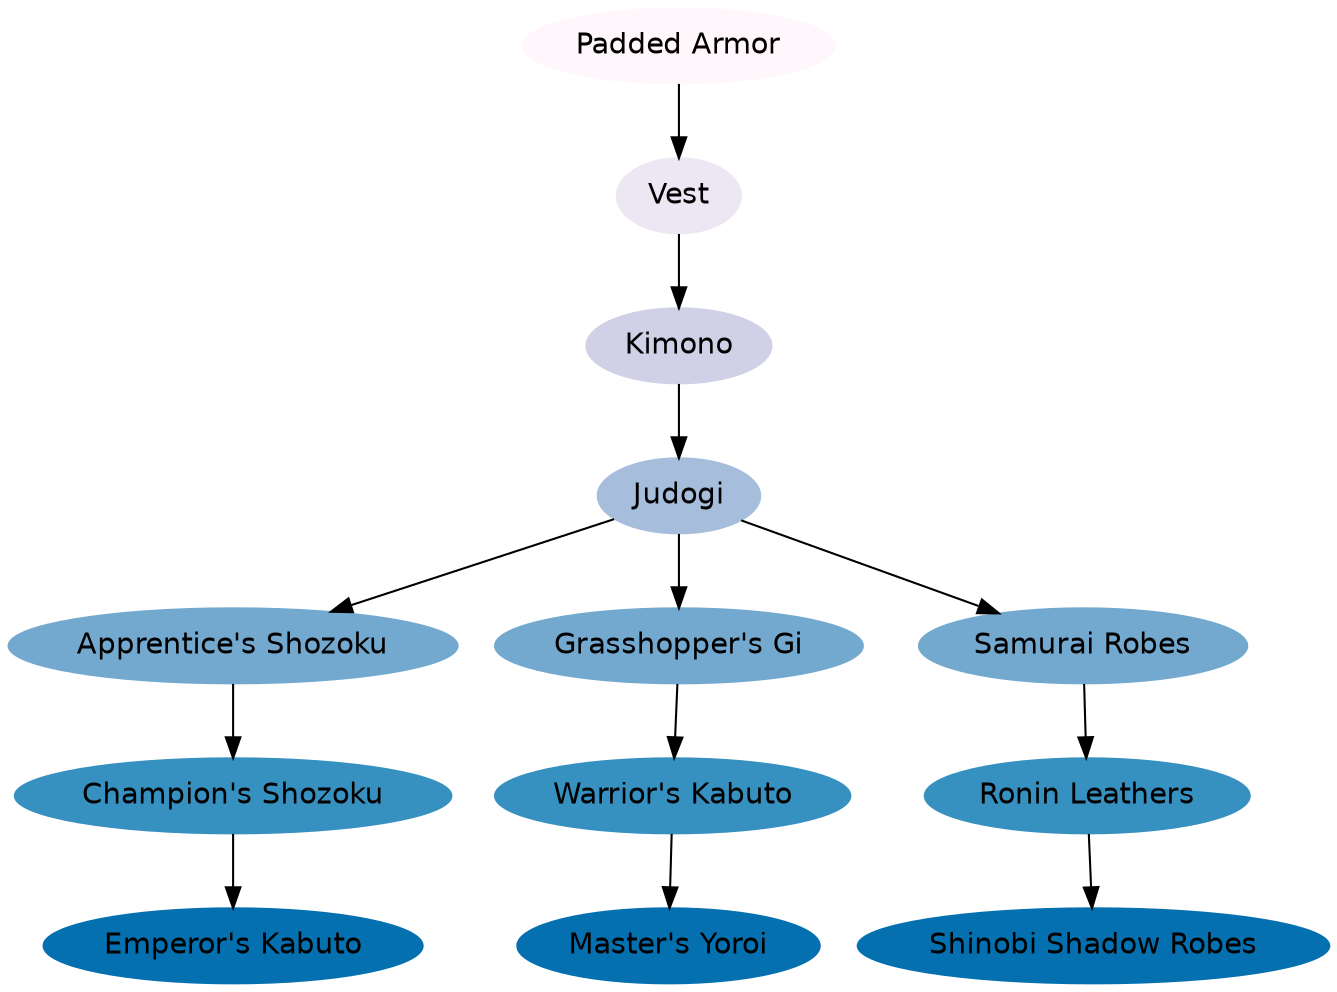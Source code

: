 digraph g1 {
    layout="dot";
    node[style=filled, fontname="Helvetica"];

"Padded Armor"[colorscheme=pubu8, color=1]
"Vest"[colorscheme=pubu8, color=2]
"Kimono"[colorscheme=pubu8, color=3]
"Judogi"[colorscheme=pubu8, color=4]
"Apprentice's Shozoku"[colorscheme=pubu8, color=5]
"Grasshopper's Gi"[colorscheme=pubu8, color=5]
"Samurai Robes"[colorscheme=pubu8, color=5]
"Champion's Shozoku"[colorscheme=pubu8, color=6]
"Warrior's Kabuto"[colorscheme=pubu8, color=6]
"Ronin Leathers"[colorscheme=pubu8, color=6]
"Emperor's Kabuto"[colorscheme=pubu8, color=7]
"Master's Yoroi"[colorscheme=pubu8, color=7]
"Shinobi Shadow Robes"[colorscheme=pubu8, color=7]

"Padded Armor" -> "Vest"
"Vest" -> "Kimono"
"Kimono" -> "Judogi"
"Judogi" -> "Apprentice's Shozoku"
"Judogi" -> "Grasshopper's Gi"
"Judogi" -> "Samurai Robes"
"Apprentice's Shozoku" -> "Champion's Shozoku"
"Grasshopper's Gi" -> "Warrior's Kabuto"
"Samurai Robes" -> "Ronin Leathers"
"Champion's Shozoku" -> "Emperor's Kabuto"
"Warrior's Kabuto" -> "Master's Yoroi"
"Ronin Leathers" -> "Shinobi Shadow Robes"
}